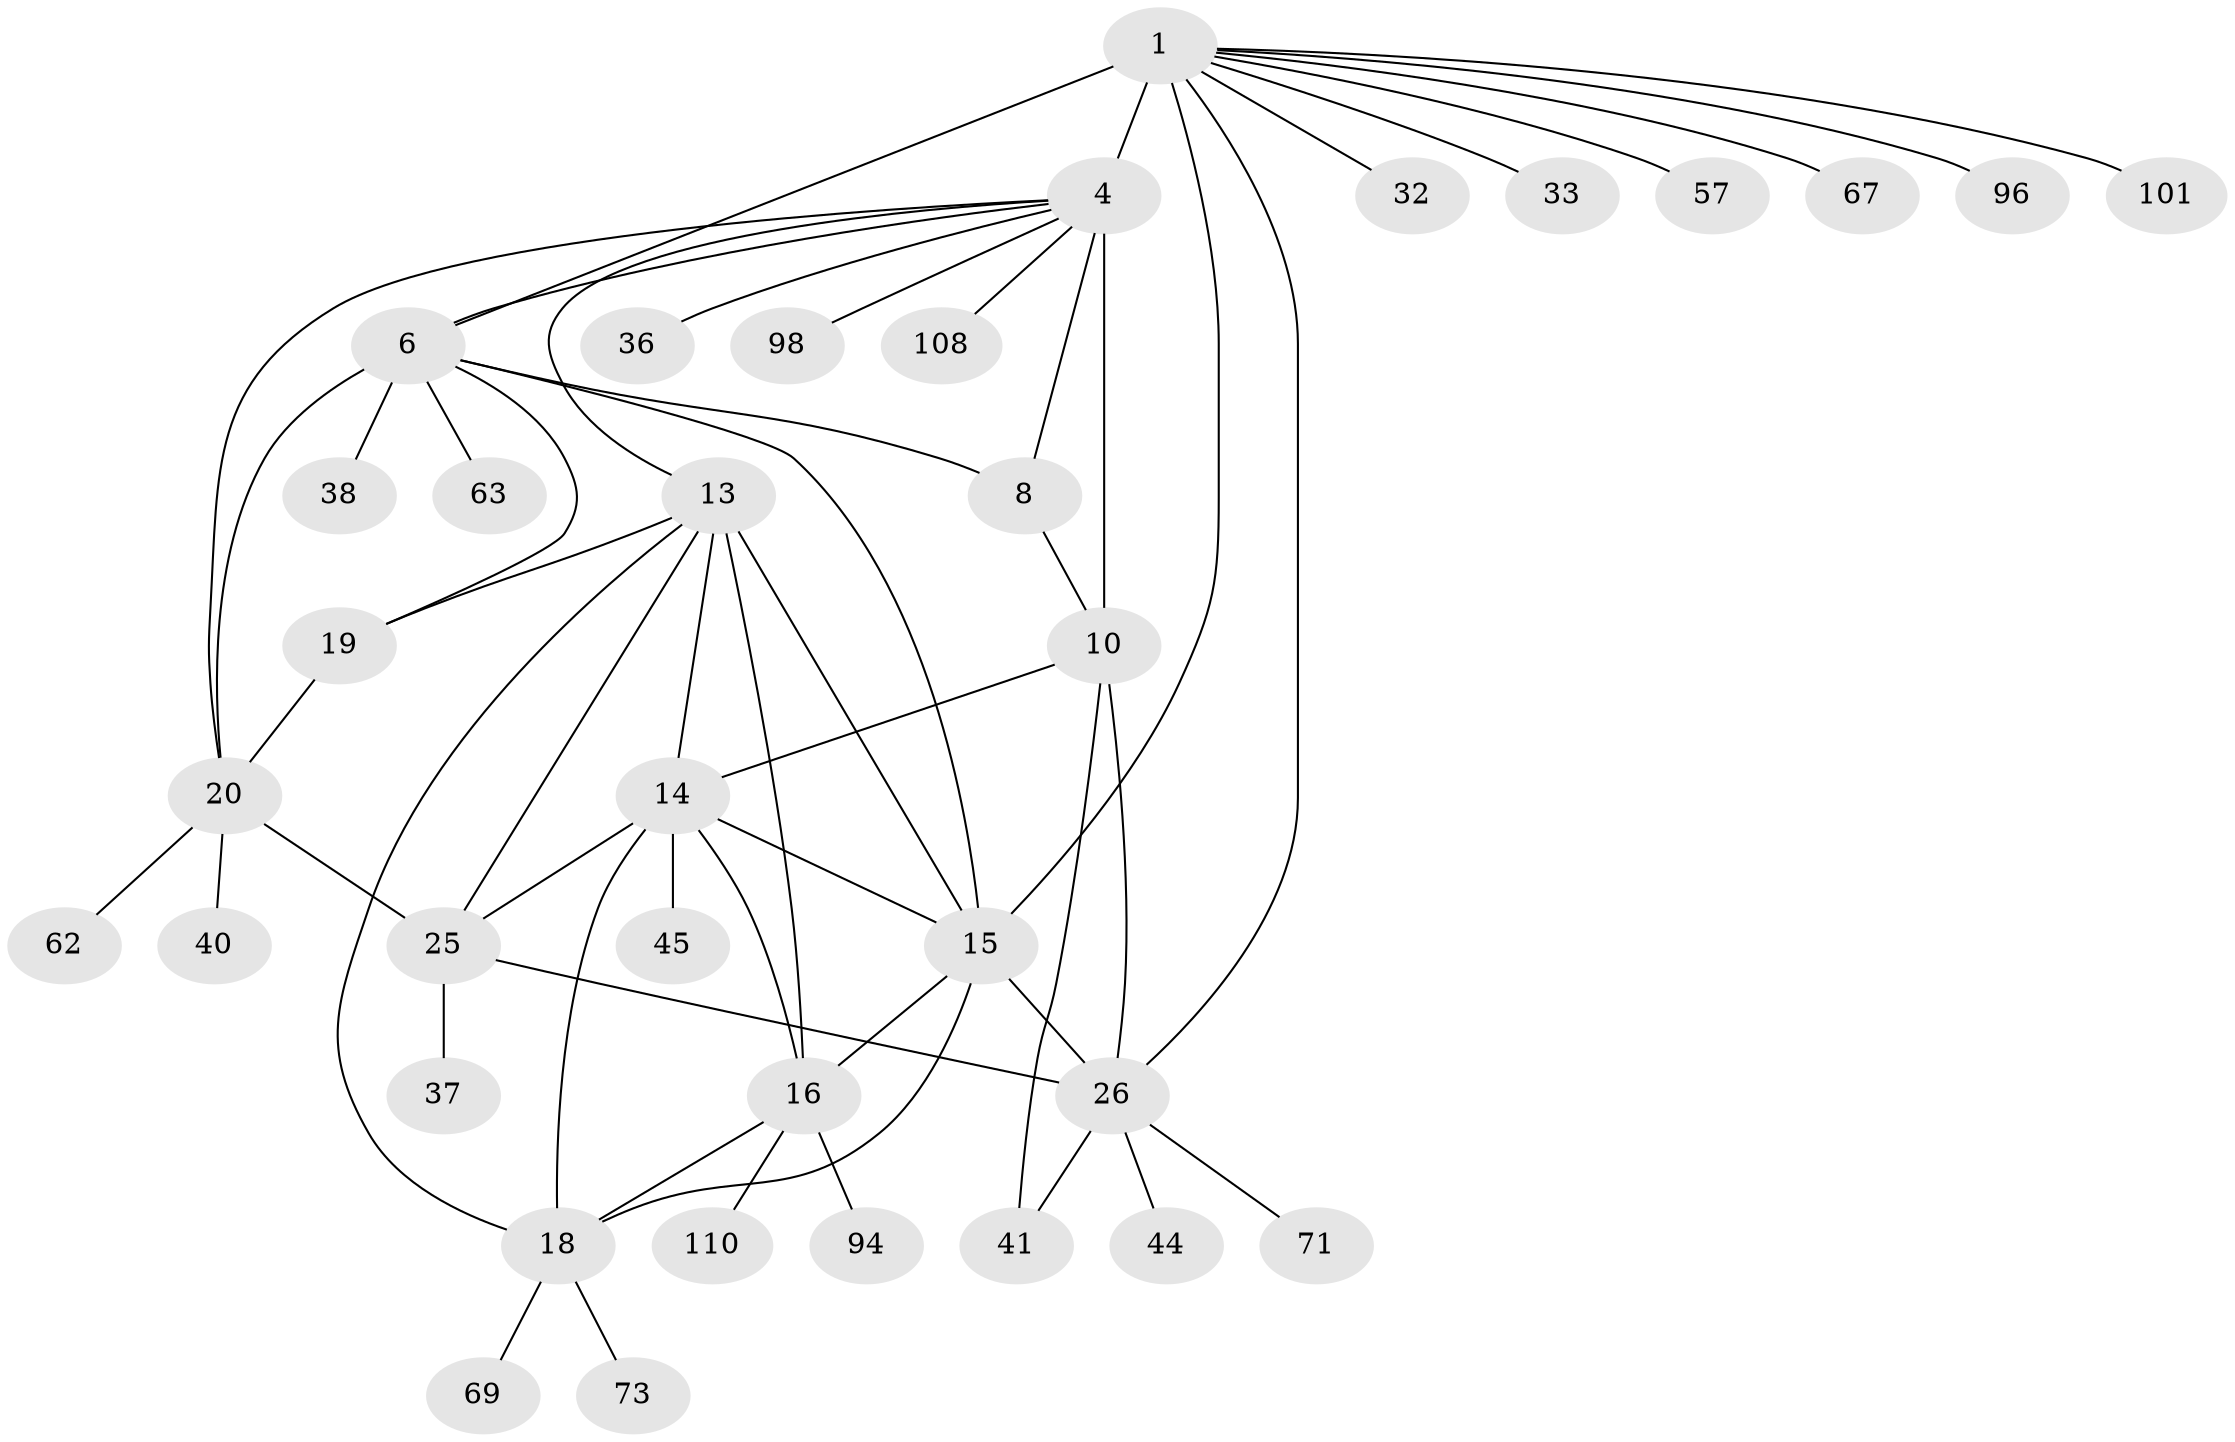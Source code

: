 // original degree distribution, {9: 0.03278688524590164, 5: 0.02459016393442623, 14: 0.01639344262295082, 8: 0.040983606557377046, 7: 0.05737704918032787, 12: 0.01639344262295082, 10: 0.01639344262295082, 6: 0.01639344262295082, 11: 0.01639344262295082, 13: 0.00819672131147541, 3: 0.00819672131147541, 1: 0.6065573770491803, 2: 0.13114754098360656, 4: 0.00819672131147541}
// Generated by graph-tools (version 1.1) at 2025/19/03/04/25 18:19:58]
// undirected, 36 vertices, 56 edges
graph export_dot {
graph [start="1"]
  node [color=gray90,style=filled];
  1 [super="+2+59+114+49"];
  4 [super="+7+35"];
  6 [super="+107+102+21"];
  8 [super="+56+75"];
  10 [super="+61+78+95+117+84+112+11+58"];
  13 [super="+86+122+43"];
  14 [super="+65"];
  15 [super="+51+50+17"];
  16 [super="+52"];
  18;
  19;
  20 [super="+22"];
  25 [super="+54+30+89+106+29+42"];
  26 [super="+27+28+99+115+121+46"];
  32;
  33;
  36;
  37;
  38 [super="+72"];
  40;
  41;
  44;
  45 [super="+116"];
  57;
  62;
  63;
  67;
  69;
  71;
  73;
  94;
  96;
  98;
  101;
  108 [super="+109"];
  110;
  1 -- 4 [weight=4];
  1 -- 6 [weight=5];
  1 -- 33;
  1 -- 32;
  1 -- 96;
  1 -- 67;
  1 -- 101;
  1 -- 57;
  1 -- 26 [weight=2];
  1 -- 15;
  4 -- 6;
  4 -- 98;
  4 -- 36;
  4 -- 20;
  4 -- 8 [weight=2];
  4 -- 10 [weight=6];
  4 -- 108;
  4 -- 13;
  6 -- 19;
  6 -- 20 [weight=4];
  6 -- 38;
  6 -- 8;
  6 -- 63;
  6 -- 15;
  8 -- 10 [weight=3];
  10 -- 26;
  10 -- 14;
  10 -- 41;
  13 -- 14;
  13 -- 15 [weight=2];
  13 -- 16;
  13 -- 18;
  13 -- 19;
  13 -- 25;
  14 -- 15 [weight=2];
  14 -- 16;
  14 -- 18;
  14 -- 45;
  14 -- 25;
  15 -- 16 [weight=2];
  15 -- 18 [weight=2];
  15 -- 26;
  16 -- 18;
  16 -- 94;
  16 -- 110;
  18 -- 69;
  18 -- 73;
  19 -- 20 [weight=4];
  20 -- 40;
  20 -- 25 [weight=2];
  20 -- 62;
  25 -- 26 [weight=9];
  25 -- 37;
  26 -- 41;
  26 -- 44;
  26 -- 71;
}
